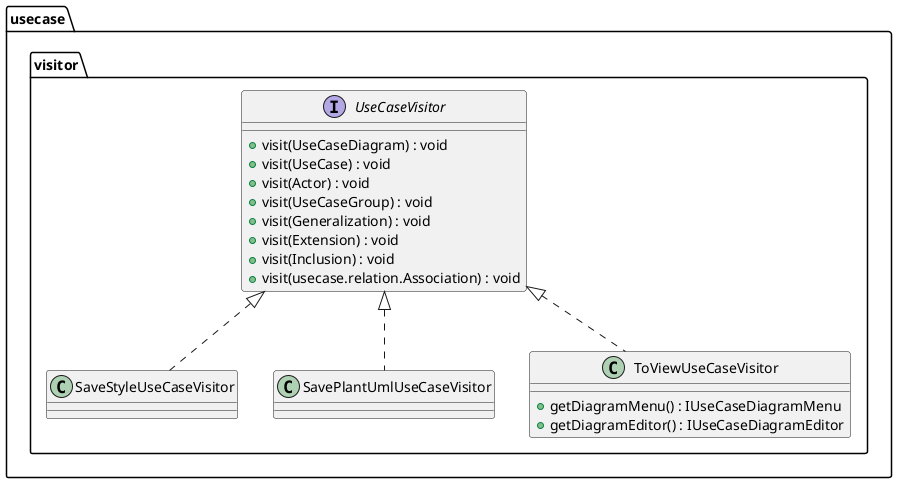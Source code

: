@startuml

package usecase.visitor { 
' -------------------------------- umlreverse.model.diagram.usecase.visitor
	
	interface UseCaseVisitor {
		+visit(UseCaseDiagram) : void
		+visit(UseCase) : void
		+visit(Actor) : void
		+visit(UseCaseGroup) : void
		+visit(Generalization) : void
		+visit(Extension) : void
		+visit(Inclusion) : void
		+visit(usecase.relation.Association) : void
	}
	class SaveStyleUseCaseVisitor implements UseCaseVisitor
	class SavePlantUmlUseCaseVisitor implements UseCaseVisitor
	class ToViewUseCaseVisitor implements UseCaseVisitor {
		+getDiagramMenu() : IUseCaseDiagramMenu
		+getDiagramEditor() : IUseCaseDiagramEditor
	}
}
' --------------------------------------------------------- fin package visitor

@enduml